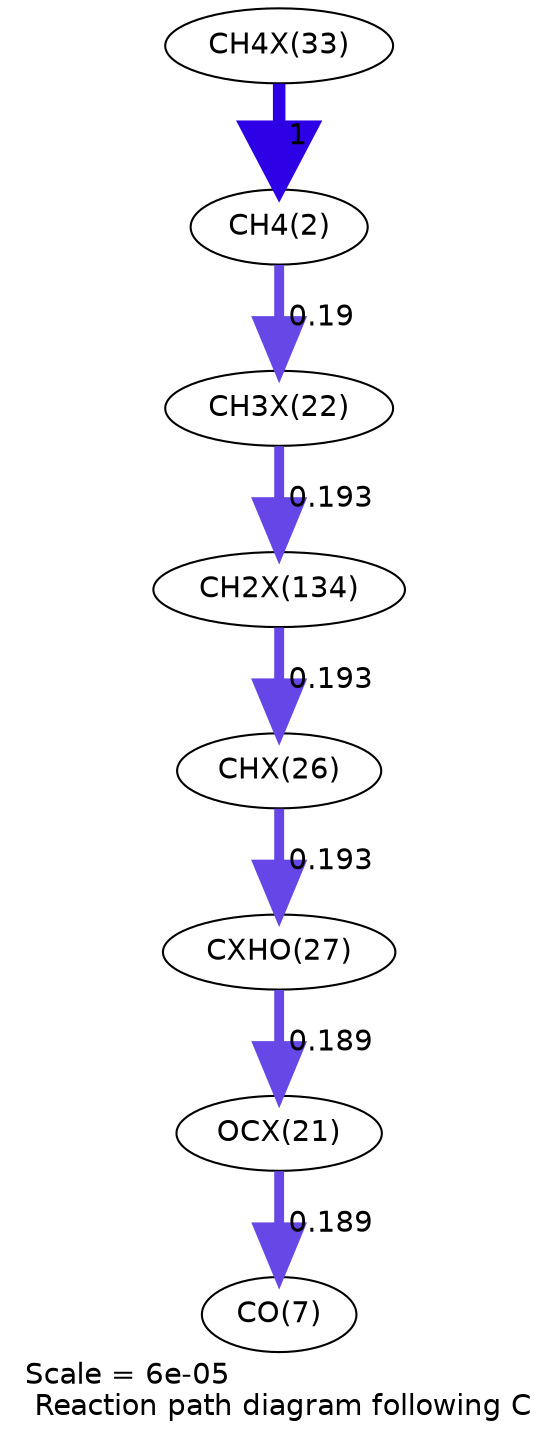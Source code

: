 digraph reaction_paths {
center=1;
s33 -> s4[fontname="Helvetica", penwidth=6, arrowsize=3, color="0.7, 1.5, 0.9"
, label=" 1"];
s4 -> s27[fontname="Helvetica", penwidth=4.75, arrowsize=2.37, color="0.7, 0.69, 0.9"
, label=" 0.19"];
s27 -> s40[fontname="Helvetica", penwidth=4.76, arrowsize=2.38, color="0.7, 0.693, 0.9"
, label=" 0.193"];
s40 -> s31[fontname="Helvetica", penwidth=4.76, arrowsize=2.38, color="0.7, 0.693, 0.9"
, label=" 0.193"];
s31 -> s32[fontname="Helvetica", penwidth=4.76, arrowsize=2.38, color="0.7, 0.693, 0.9"
, label=" 0.193"];
s32 -> s26[fontname="Helvetica", penwidth=4.74, arrowsize=2.37, color="0.7, 0.689, 0.9"
, label=" 0.189"];
s26 -> s9[fontname="Helvetica", penwidth=4.74, arrowsize=2.37, color="0.7, 0.689, 0.9"
, label=" 0.189"];
s4 [ fontname="Helvetica", label="CH4(2)"];
s9 [ fontname="Helvetica", label="CO(7)"];
s26 [ fontname="Helvetica", label="OCX(21)"];
s27 [ fontname="Helvetica", label="CH3X(22)"];
s31 [ fontname="Helvetica", label="CHX(26)"];
s32 [ fontname="Helvetica", label="CXHO(27)"];
s33 [ fontname="Helvetica", label="CH4X(33)"];
s40 [ fontname="Helvetica", label="CH2X(134)"];
 label = "Scale = 6e-05\l Reaction path diagram following C";
 fontname = "Helvetica";
}
